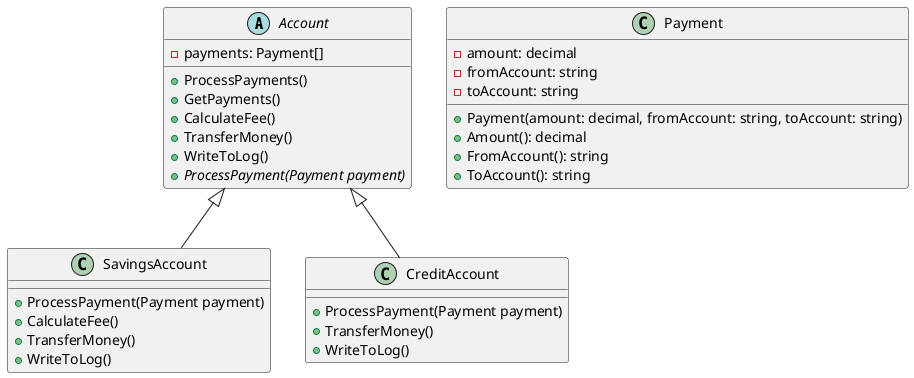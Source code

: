 @startuml
abstract class Account {
    -payments: Payment[]
    +ProcessPayments()
    +GetPayments()
    +CalculateFee()
    +TransferMoney()
    +WriteToLog()
    {abstract} +ProcessPayment(Payment payment)
}

class SavingsAccount {
    +ProcessPayment(Payment payment)
    +CalculateFee()
    +TransferMoney()
    +WriteToLog()
}

class CreditAccount {
    +ProcessPayment(Payment payment)
    +TransferMoney()
    +WriteToLog()
}

class Payment {
    -amount: decimal
    -fromAccount: string
    -toAccount: string
    +Payment(amount: decimal, fromAccount: string, toAccount: string)
    +Amount(): decimal
    +FromAccount(): string
    +ToAccount(): string
}

Account <|-- SavingsAccount
Account <|-- CreditAccount

@enduml